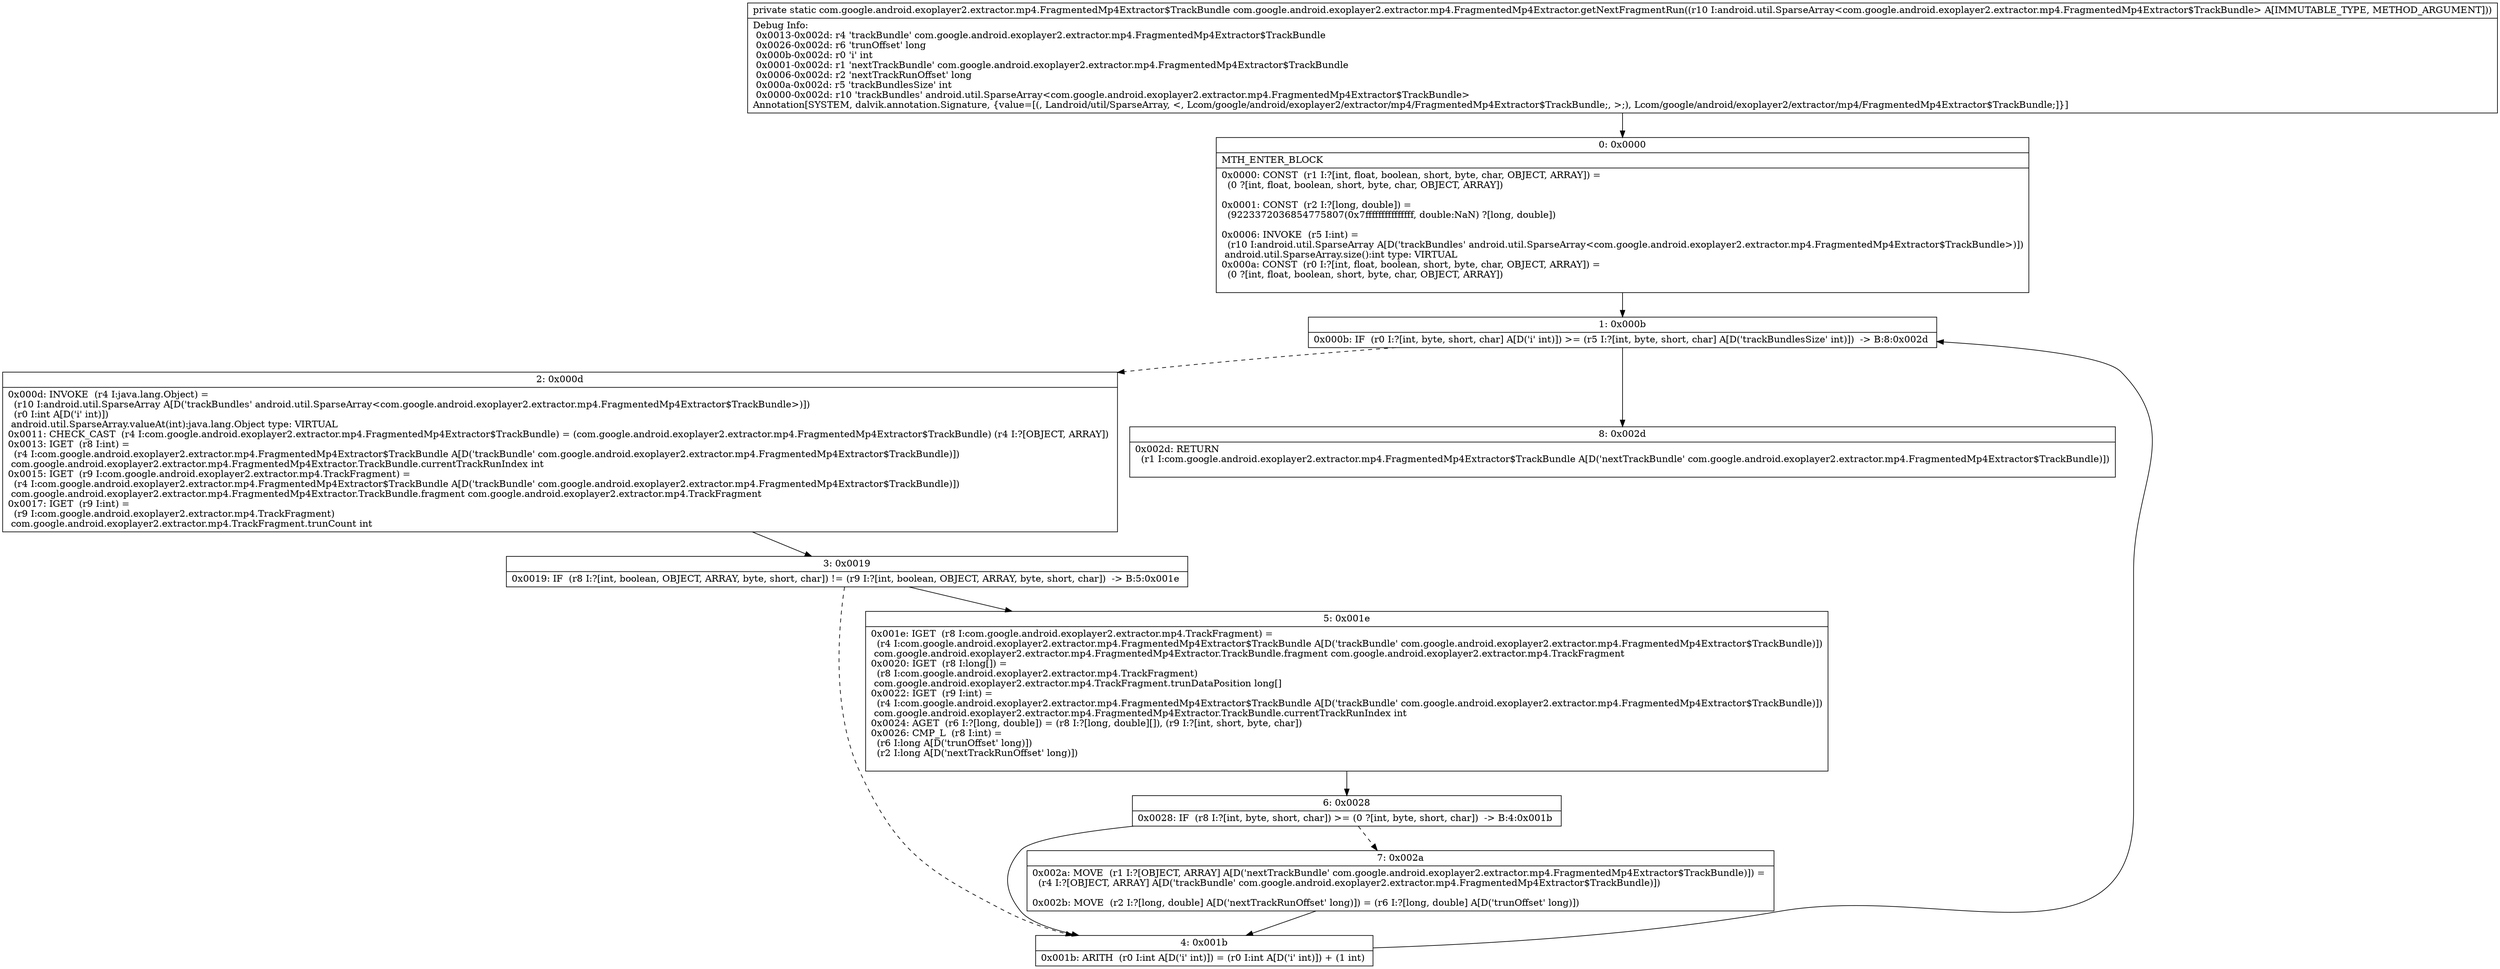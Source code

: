 digraph "CFG forcom.google.android.exoplayer2.extractor.mp4.FragmentedMp4Extractor.getNextFragmentRun(Landroid\/util\/SparseArray;)Lcom\/google\/android\/exoplayer2\/extractor\/mp4\/FragmentedMp4Extractor$TrackBundle;" {
Node_0 [shape=record,label="{0\:\ 0x0000|MTH_ENTER_BLOCK\l|0x0000: CONST  (r1 I:?[int, float, boolean, short, byte, char, OBJECT, ARRAY]) = \l  (0 ?[int, float, boolean, short, byte, char, OBJECT, ARRAY])\l \l0x0001: CONST  (r2 I:?[long, double]) = \l  (9223372036854775807(0x7fffffffffffffff, double:NaN) ?[long, double])\l \l0x0006: INVOKE  (r5 I:int) = \l  (r10 I:android.util.SparseArray A[D('trackBundles' android.util.SparseArray\<com.google.android.exoplayer2.extractor.mp4.FragmentedMp4Extractor$TrackBundle\>)])\l android.util.SparseArray.size():int type: VIRTUAL \l0x000a: CONST  (r0 I:?[int, float, boolean, short, byte, char, OBJECT, ARRAY]) = \l  (0 ?[int, float, boolean, short, byte, char, OBJECT, ARRAY])\l \l}"];
Node_1 [shape=record,label="{1\:\ 0x000b|0x000b: IF  (r0 I:?[int, byte, short, char] A[D('i' int)]) \>= (r5 I:?[int, byte, short, char] A[D('trackBundlesSize' int)])  \-\> B:8:0x002d \l}"];
Node_2 [shape=record,label="{2\:\ 0x000d|0x000d: INVOKE  (r4 I:java.lang.Object) = \l  (r10 I:android.util.SparseArray A[D('trackBundles' android.util.SparseArray\<com.google.android.exoplayer2.extractor.mp4.FragmentedMp4Extractor$TrackBundle\>)])\l  (r0 I:int A[D('i' int)])\l android.util.SparseArray.valueAt(int):java.lang.Object type: VIRTUAL \l0x0011: CHECK_CAST  (r4 I:com.google.android.exoplayer2.extractor.mp4.FragmentedMp4Extractor$TrackBundle) = (com.google.android.exoplayer2.extractor.mp4.FragmentedMp4Extractor$TrackBundle) (r4 I:?[OBJECT, ARRAY]) \l0x0013: IGET  (r8 I:int) = \l  (r4 I:com.google.android.exoplayer2.extractor.mp4.FragmentedMp4Extractor$TrackBundle A[D('trackBundle' com.google.android.exoplayer2.extractor.mp4.FragmentedMp4Extractor$TrackBundle)])\l com.google.android.exoplayer2.extractor.mp4.FragmentedMp4Extractor.TrackBundle.currentTrackRunIndex int \l0x0015: IGET  (r9 I:com.google.android.exoplayer2.extractor.mp4.TrackFragment) = \l  (r4 I:com.google.android.exoplayer2.extractor.mp4.FragmentedMp4Extractor$TrackBundle A[D('trackBundle' com.google.android.exoplayer2.extractor.mp4.FragmentedMp4Extractor$TrackBundle)])\l com.google.android.exoplayer2.extractor.mp4.FragmentedMp4Extractor.TrackBundle.fragment com.google.android.exoplayer2.extractor.mp4.TrackFragment \l0x0017: IGET  (r9 I:int) = \l  (r9 I:com.google.android.exoplayer2.extractor.mp4.TrackFragment)\l com.google.android.exoplayer2.extractor.mp4.TrackFragment.trunCount int \l}"];
Node_3 [shape=record,label="{3\:\ 0x0019|0x0019: IF  (r8 I:?[int, boolean, OBJECT, ARRAY, byte, short, char]) != (r9 I:?[int, boolean, OBJECT, ARRAY, byte, short, char])  \-\> B:5:0x001e \l}"];
Node_4 [shape=record,label="{4\:\ 0x001b|0x001b: ARITH  (r0 I:int A[D('i' int)]) = (r0 I:int A[D('i' int)]) + (1 int) \l}"];
Node_5 [shape=record,label="{5\:\ 0x001e|0x001e: IGET  (r8 I:com.google.android.exoplayer2.extractor.mp4.TrackFragment) = \l  (r4 I:com.google.android.exoplayer2.extractor.mp4.FragmentedMp4Extractor$TrackBundle A[D('trackBundle' com.google.android.exoplayer2.extractor.mp4.FragmentedMp4Extractor$TrackBundle)])\l com.google.android.exoplayer2.extractor.mp4.FragmentedMp4Extractor.TrackBundle.fragment com.google.android.exoplayer2.extractor.mp4.TrackFragment \l0x0020: IGET  (r8 I:long[]) = \l  (r8 I:com.google.android.exoplayer2.extractor.mp4.TrackFragment)\l com.google.android.exoplayer2.extractor.mp4.TrackFragment.trunDataPosition long[] \l0x0022: IGET  (r9 I:int) = \l  (r4 I:com.google.android.exoplayer2.extractor.mp4.FragmentedMp4Extractor$TrackBundle A[D('trackBundle' com.google.android.exoplayer2.extractor.mp4.FragmentedMp4Extractor$TrackBundle)])\l com.google.android.exoplayer2.extractor.mp4.FragmentedMp4Extractor.TrackBundle.currentTrackRunIndex int \l0x0024: AGET  (r6 I:?[long, double]) = (r8 I:?[long, double][]), (r9 I:?[int, short, byte, char]) \l0x0026: CMP_L  (r8 I:int) = \l  (r6 I:long A[D('trunOffset' long)])\l  (r2 I:long A[D('nextTrackRunOffset' long)])\l \l}"];
Node_6 [shape=record,label="{6\:\ 0x0028|0x0028: IF  (r8 I:?[int, byte, short, char]) \>= (0 ?[int, byte, short, char])  \-\> B:4:0x001b \l}"];
Node_7 [shape=record,label="{7\:\ 0x002a|0x002a: MOVE  (r1 I:?[OBJECT, ARRAY] A[D('nextTrackBundle' com.google.android.exoplayer2.extractor.mp4.FragmentedMp4Extractor$TrackBundle)]) = \l  (r4 I:?[OBJECT, ARRAY] A[D('trackBundle' com.google.android.exoplayer2.extractor.mp4.FragmentedMp4Extractor$TrackBundle)])\l \l0x002b: MOVE  (r2 I:?[long, double] A[D('nextTrackRunOffset' long)]) = (r6 I:?[long, double] A[D('trunOffset' long)]) \l}"];
Node_8 [shape=record,label="{8\:\ 0x002d|0x002d: RETURN  \l  (r1 I:com.google.android.exoplayer2.extractor.mp4.FragmentedMp4Extractor$TrackBundle A[D('nextTrackBundle' com.google.android.exoplayer2.extractor.mp4.FragmentedMp4Extractor$TrackBundle)])\l \l}"];
MethodNode[shape=record,label="{private static com.google.android.exoplayer2.extractor.mp4.FragmentedMp4Extractor$TrackBundle com.google.android.exoplayer2.extractor.mp4.FragmentedMp4Extractor.getNextFragmentRun((r10 I:android.util.SparseArray\<com.google.android.exoplayer2.extractor.mp4.FragmentedMp4Extractor$TrackBundle\> A[IMMUTABLE_TYPE, METHOD_ARGUMENT]))  | Debug Info:\l  0x0013\-0x002d: r4 'trackBundle' com.google.android.exoplayer2.extractor.mp4.FragmentedMp4Extractor$TrackBundle\l  0x0026\-0x002d: r6 'trunOffset' long\l  0x000b\-0x002d: r0 'i' int\l  0x0001\-0x002d: r1 'nextTrackBundle' com.google.android.exoplayer2.extractor.mp4.FragmentedMp4Extractor$TrackBundle\l  0x0006\-0x002d: r2 'nextTrackRunOffset' long\l  0x000a\-0x002d: r5 'trackBundlesSize' int\l  0x0000\-0x002d: r10 'trackBundles' android.util.SparseArray\<com.google.android.exoplayer2.extractor.mp4.FragmentedMp4Extractor$TrackBundle\>\lAnnotation[SYSTEM, dalvik.annotation.Signature, \{value=[(, Landroid\/util\/SparseArray, \<, Lcom\/google\/android\/exoplayer2\/extractor\/mp4\/FragmentedMp4Extractor$TrackBundle;, \>;), Lcom\/google\/android\/exoplayer2\/extractor\/mp4\/FragmentedMp4Extractor$TrackBundle;]\}]\l}"];
MethodNode -> Node_0;
Node_0 -> Node_1;
Node_1 -> Node_2[style=dashed];
Node_1 -> Node_8;
Node_2 -> Node_3;
Node_3 -> Node_4[style=dashed];
Node_3 -> Node_5;
Node_4 -> Node_1;
Node_5 -> Node_6;
Node_6 -> Node_4;
Node_6 -> Node_7[style=dashed];
Node_7 -> Node_4;
}

